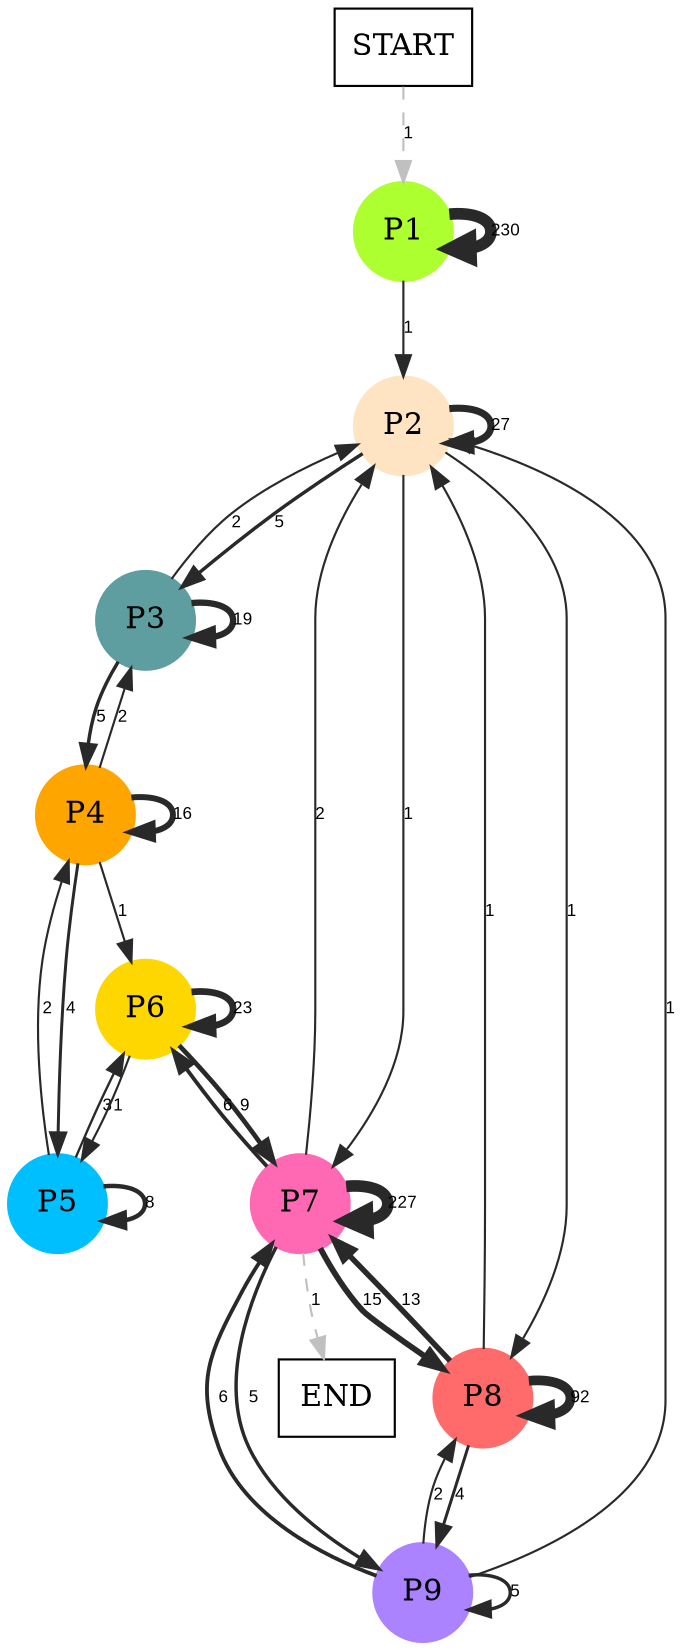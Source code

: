 digraph graphname {
	dpi = 150
	size="16,11!";
	margin = 0;
"P1" [shape=circle, color=greenyellow, style=filled]"P2" [shape=circle, color=bisque, style=filled]"P3" [shape=circle, color=cadetblue, style=filled]"P4" [shape=circle, color=orange, style=filled]"P5" [shape=circle, color=deepskyblue, style=filled]"P6" [shape=circle, color=gold, style=filled]"P7" [shape=circle, color=hotpink, style=filled]"P9" [shape=circle, color=mediumpurple1, style=filled]"P8" [shape=circle, color=indianred1, style=filled]"START" [shape=box, fillcolor=white, style=filled, color=black]"END" [shape=box, fillcolor=white, style=filled, color=black]"P1" -> "P1" [ color=grey16 penwidth = "5.438079308923196"label ="230" labelfloat=false fontname="Arial" fontsize=8]
"P1" -> "P2" [ color=grey16 penwidth = "1"label ="1" labelfloat=false fontname="Arial" fontsize=8]
"P2" -> "P2" [ color=grey16 penwidth = "3.295836866004329"label ="27" labelfloat=false fontname="Arial" fontsize=8]
"P2" -> "P3" [ color=grey16 penwidth = "1.6094379124341003"label ="5" labelfloat=false fontname="Arial" fontsize=8]
"P2" -> "P7" [ color=grey16 penwidth = "1"label ="1" labelfloat=false fontname="Arial" fontsize=8]
"P2" -> "P8" [ color=grey16 penwidth = "1"label ="1" labelfloat=false fontname="Arial" fontsize=8]
"P3" -> "P2" [ color=grey16 penwidth = "1"label ="2" labelfloat=false fontname="Arial" fontsize=8]
"P3" -> "P3" [ color=grey16 penwidth = "2.9444389791664403"label ="19" labelfloat=false fontname="Arial" fontsize=8]
"P3" -> "P4" [ color=grey16 penwidth = "1.6094379124341003"label ="5" labelfloat=false fontname="Arial" fontsize=8]
"P4" -> "P3" [ color=grey16 penwidth = "1"label ="2" labelfloat=false fontname="Arial" fontsize=8]
"P4" -> "P4" [ color=grey16 penwidth = "2.772588722239781"label ="16" labelfloat=false fontname="Arial" fontsize=8]
"P4" -> "P5" [ color=grey16 penwidth = "1.3862943611198906"label ="4" labelfloat=false fontname="Arial" fontsize=8]
"P4" -> "P6" [ color=grey16 penwidth = "1"label ="1" labelfloat=false fontname="Arial" fontsize=8]
"P5" -> "P4" [ color=grey16 penwidth = "1"label ="2" labelfloat=false fontname="Arial" fontsize=8]
"P5" -> "P5" [ color=grey16 penwidth = "2.0794415416798357"label ="8" labelfloat=false fontname="Arial" fontsize=8]
"P5" -> "P6" [ color=grey16 penwidth = "1.0986122886681098"label ="3" labelfloat=false fontname="Arial" fontsize=8]
"P6" -> "P5" [ color=grey16 penwidth = "1"label ="1" labelfloat=false fontname="Arial" fontsize=8]
"P6" -> "P6" [ color=grey16 penwidth = "3.1354942159291497"label ="23" labelfloat=false fontname="Arial" fontsize=8]
"P6" -> "P7" [ color=grey16 penwidth = "2.1972245773362196"label ="9" labelfloat=false fontname="Arial" fontsize=8]
"P7" -> "P2" [ color=grey16 penwidth = "1"label ="2" labelfloat=false fontname="Arial" fontsize=8]
"P7" -> "P6" [ color=grey16 penwidth = "1.791759469228055"label ="6" labelfloat=false fontname="Arial" fontsize=8]
"P7" -> "P7" [ color=grey16 penwidth = "5.424950017481403"label ="227" labelfloat=false fontname="Arial" fontsize=8]
"P7" -> "P9" [ color=grey16 penwidth = "1.6094379124341003"label ="5" labelfloat=false fontname="Arial" fontsize=8]
"P7" -> "P8" [ color=grey16 penwidth = "2.70805020110221"label ="15" labelfloat=false fontname="Arial" fontsize=8]
"P7" -> "END" [ style = dashed color=grey label ="1" labelfloat=false fontname="Arial" fontsize=8]
"P9" -> "P2" [ color=grey16 penwidth = "1"label ="1" labelfloat=false fontname="Arial" fontsize=8]
"P9" -> "P7" [ color=grey16 penwidth = "1.791759469228055"label ="6" labelfloat=false fontname="Arial" fontsize=8]
"P9" -> "P9" [ color=grey16 penwidth = "1.6094379124341003"label ="5" labelfloat=false fontname="Arial" fontsize=8]
"P9" -> "P8" [ color=grey16 penwidth = "1"label ="2" labelfloat=false fontname="Arial" fontsize=8]
"P8" -> "P2" [ color=grey16 penwidth = "1"label ="1" labelfloat=false fontname="Arial" fontsize=8]
"P8" -> "P7" [ color=grey16 penwidth = "2.5649493574615367"label ="13" labelfloat=false fontname="Arial" fontsize=8]
"P8" -> "P9" [ color=grey16 penwidth = "1.3862943611198906"label ="4" labelfloat=false fontname="Arial" fontsize=8]
"P8" -> "P8" [ color=grey16 penwidth = "4.5217885770490405"label ="92" labelfloat=false fontname="Arial" fontsize=8]
"START" -> "P1" [ style = dashed color=grey label ="1" labelfloat=false fontname="Arial" fontsize=8]
}